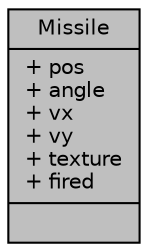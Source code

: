 digraph "Missile"
{
 // LATEX_PDF_SIZE
  edge [fontname="Helvetica",fontsize="10",labelfontname="Helvetica",labelfontsize="10"];
  node [fontname="Helvetica",fontsize="10",shape=record];
  Node1 [label="{Missile\n|+ pos\l+ angle\l+ vx\l+ vy\l+ texture\l+ fired\l|}",height=0.2,width=0.4,color="black", fillcolor="grey75", style="filled", fontcolor="black",tooltip="Structure used for missile."];
}
